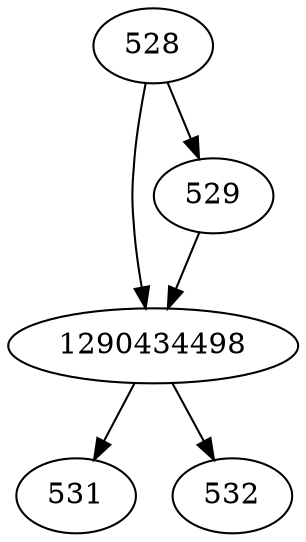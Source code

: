 strict digraph  {
1290434498;
528;
529;
531;
532;
1290434498 -> 531;
1290434498 -> 532;
528 -> 529;
528 -> 1290434498;
529 -> 1290434498;
}
